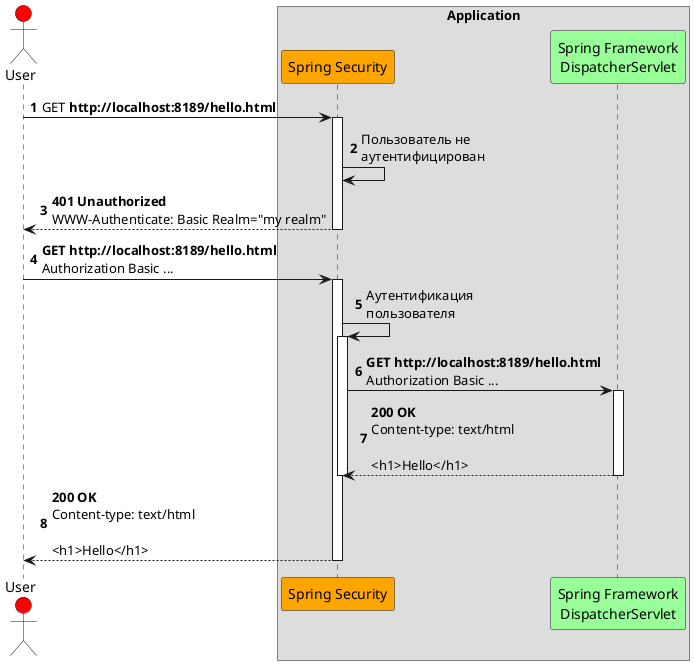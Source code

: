 @startuml
'https://plantuml.com/sequence-diagram

autonumber

actor User #red
box Application
    participant "Spring Security" #orange
    participant "Spring Framework\nDispatcherServlet" #99FF99
end box

User -> "Spring Security": GET <b>http://localhost:8189/hello.html
activate "Spring Security"
"Spring Security" -> "Spring Security": Пользователь не\nаутентифицирован
"Spring Security" --> User: <b>401 Unauthorized\nWWW-Authenticate: Basic Realm="my realm"
deactivate "Spring Security"
User -> "Spring Security"++: <b>GET http://localhost:8189/hello.html\nAuthorization Basic ...
"Spring Security" -> "Spring Security": Аутентификация\nпользователя
activate "Spring Security"
"Spring Security" -> "Spring Framework\nDispatcherServlet"++: <b>GET http://localhost:8189/hello.html\nAuthorization Basic ...
"Spring Framework\nDispatcherServlet" --> "Spring Security"--: <b>200 OK\nContent-type: text/html\n\n<h1>Hello</h1>
deactivate "Spring Security"
"Spring Security" --> User--: <b>200 OK\nContent-type: text/html\n\n<h1>Hello</h1>

'Alice -> Bob: Authentication Request
'Bob --> Alice: Authentication Response
'
'Alice -> Bob: Another authentication Request
'Alice <-- Bob: another authentication Response
@enduml